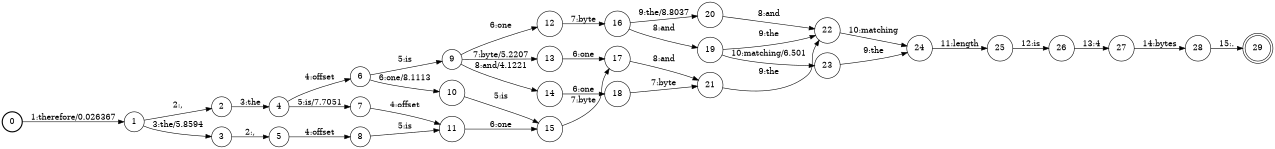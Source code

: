 digraph FST {
rankdir = LR;
size = "8.5,11";
label = "";
center = 1;
orientation = Portrait;
ranksep = "0.4";
nodesep = "0.25";
0 [label = "0", shape = circle, style = bold, fontsize = 14]
	0 -> 1 [label = "1:therefore/0.026367", fontsize = 14];
1 [label = "1", shape = circle, style = solid, fontsize = 14]
	1 -> 2 [label = "2:,", fontsize = 14];
	1 -> 3 [label = "3:the/5.8594", fontsize = 14];
2 [label = "2", shape = circle, style = solid, fontsize = 14]
	2 -> 4 [label = "3:the", fontsize = 14];
3 [label = "3", shape = circle, style = solid, fontsize = 14]
	3 -> 5 [label = "2:,", fontsize = 14];
4 [label = "4", shape = circle, style = solid, fontsize = 14]
	4 -> 6 [label = "4:offset", fontsize = 14];
	4 -> 7 [label = "5:is/7.7051", fontsize = 14];
5 [label = "5", shape = circle, style = solid, fontsize = 14]
	5 -> 8 [label = "4:offset", fontsize = 14];
6 [label = "6", shape = circle, style = solid, fontsize = 14]
	6 -> 9 [label = "5:is", fontsize = 14];
	6 -> 10 [label = "6:one/8.1113", fontsize = 14];
7 [label = "7", shape = circle, style = solid, fontsize = 14]
	7 -> 11 [label = "4:offset", fontsize = 14];
8 [label = "8", shape = circle, style = solid, fontsize = 14]
	8 -> 11 [label = "5:is", fontsize = 14];
9 [label = "9", shape = circle, style = solid, fontsize = 14]
	9 -> 12 [label = "6:one", fontsize = 14];
	9 -> 13 [label = "7:byte/5.2207", fontsize = 14];
	9 -> 14 [label = "8:and/4.1221", fontsize = 14];
10 [label = "10", shape = circle, style = solid, fontsize = 14]
	10 -> 15 [label = "5:is", fontsize = 14];
11 [label = "11", shape = circle, style = solid, fontsize = 14]
	11 -> 15 [label = "6:one", fontsize = 14];
12 [label = "12", shape = circle, style = solid, fontsize = 14]
	12 -> 16 [label = "7:byte", fontsize = 14];
13 [label = "13", shape = circle, style = solid, fontsize = 14]
	13 -> 17 [label = "6:one", fontsize = 14];
14 [label = "14", shape = circle, style = solid, fontsize = 14]
	14 -> 18 [label = "6:one", fontsize = 14];
15 [label = "15", shape = circle, style = solid, fontsize = 14]
	15 -> 17 [label = "7:byte", fontsize = 14];
16 [label = "16", shape = circle, style = solid, fontsize = 14]
	16 -> 20 [label = "9:the/8.8037", fontsize = 14];
	16 -> 19 [label = "8:and", fontsize = 14];
17 [label = "17", shape = circle, style = solid, fontsize = 14]
	17 -> 21 [label = "8:and", fontsize = 14];
18 [label = "18", shape = circle, style = solid, fontsize = 14]
	18 -> 21 [label = "7:byte", fontsize = 14];
19 [label = "19", shape = circle, style = solid, fontsize = 14]
	19 -> 22 [label = "9:the", fontsize = 14];
	19 -> 23 [label = "10:matching/6.501", fontsize = 14];
20 [label = "20", shape = circle, style = solid, fontsize = 14]
	20 -> 22 [label = "8:and", fontsize = 14];
21 [label = "21", shape = circle, style = solid, fontsize = 14]
	21 -> 22 [label = "9:the", fontsize = 14];
22 [label = "22", shape = circle, style = solid, fontsize = 14]
	22 -> 24 [label = "10:matching", fontsize = 14];
23 [label = "23", shape = circle, style = solid, fontsize = 14]
	23 -> 24 [label = "9:the", fontsize = 14];
24 [label = "24", shape = circle, style = solid, fontsize = 14]
	24 -> 25 [label = "11:length", fontsize = 14];
25 [label = "25", shape = circle, style = solid, fontsize = 14]
	25 -> 26 [label = "12:is", fontsize = 14];
26 [label = "26", shape = circle, style = solid, fontsize = 14]
	26 -> 27 [label = "13:4", fontsize = 14];
27 [label = "27", shape = circle, style = solid, fontsize = 14]
	27 -> 28 [label = "14:bytes", fontsize = 14];
28 [label = "28", shape = circle, style = solid, fontsize = 14]
	28 -> 29 [label = "15:.", fontsize = 14];
29 [label = "29", shape = doublecircle, style = solid, fontsize = 14]
}
